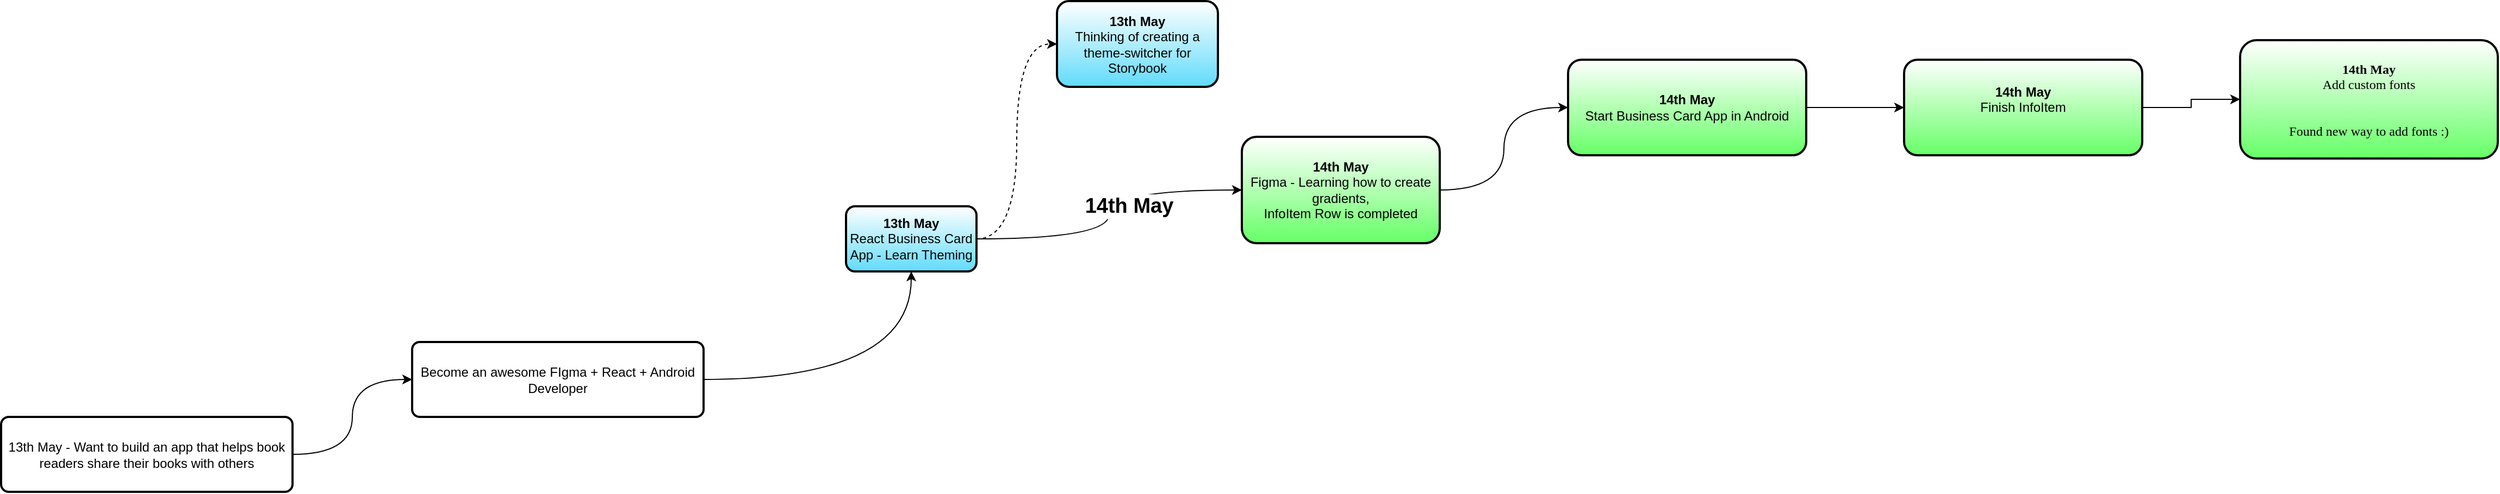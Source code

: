 <mxfile version="21.3.0" type="github">
  <diagram name="Page-1" id="gWOQzrso8Atp6gNEhlsF">
    <mxGraphModel dx="1672" dy="1223" grid="0" gridSize="10" guides="1" tooltips="1" connect="1" arrows="1" fold="1" page="0" pageScale="1" pageWidth="850" pageHeight="1100" math="0" shadow="0">
      <root>
        <mxCell id="0" />
        <mxCell id="1" parent="0" />
        <mxCell id="rfJibXWuo8m3Vh0Ya6If-3" value="" style="edgeStyle=orthogonalEdgeStyle;rounded=0;orthogonalLoop=1;jettySize=auto;html=1;elbow=vertical;curved=1;" parent="1" source="rfJibXWuo8m3Vh0Ya6If-1" target="rfJibXWuo8m3Vh0Ya6If-2" edge="1">
          <mxGeometry relative="1" as="geometry" />
        </mxCell>
        <mxCell id="rfJibXWuo8m3Vh0Ya6If-1" value="Become an awesome FIgma + React + Android Developer" style="rounded=1;whiteSpace=wrap;html=1;absoluteArcSize=1;arcSize=14;strokeWidth=2;" parent="1" vertex="1">
          <mxGeometry x="7" y="114" width="268" height="69" as="geometry" />
        </mxCell>
        <mxCell id="rfJibXWuo8m3Vh0Ya6If-5" style="edgeStyle=orthogonalEdgeStyle;rounded=0;orthogonalLoop=1;jettySize=auto;html=1;entryX=0;entryY=0.5;entryDx=0;entryDy=0;curved=1;dashed=1;" parent="1" source="rfJibXWuo8m3Vh0Ya6If-2" target="rfJibXWuo8m3Vh0Ya6If-4" edge="1">
          <mxGeometry relative="1" as="geometry" />
        </mxCell>
        <mxCell id="rfJibXWuo8m3Vh0Ya6If-7" style="edgeStyle=orthogonalEdgeStyle;rounded=0;orthogonalLoop=1;jettySize=auto;html=1;entryX=0;entryY=0.5;entryDx=0;entryDy=0;curved=1;" parent="1" source="rfJibXWuo8m3Vh0Ya6If-2" target="rfJibXWuo8m3Vh0Ya6If-6" edge="1">
          <mxGeometry relative="1" as="geometry" />
        </mxCell>
        <mxCell id="WqQrcuLiesJuJ7hRnjDI-5" value="&lt;div style=&quot;font-size: 19px;&quot;&gt;14th May&lt;/div&gt;" style="edgeLabel;html=1;align=center;verticalAlign=middle;resizable=0;points=[];fontStyle=1;fontSize=19;" vertex="1" connectable="0" parent="rfJibXWuo8m3Vh0Ya6If-7">
          <mxGeometry x="0.589" y="-3" relative="1" as="geometry">
            <mxPoint x="-45" y="12" as="offset" />
          </mxGeometry>
        </mxCell>
        <mxCell id="rfJibXWuo8m3Vh0Ya6If-2" value="&lt;b&gt;13th May&lt;/b&gt;&lt;br&gt;React Business Card App - Learn Theming" style="whiteSpace=wrap;html=1;rounded=1;arcSize=14;strokeWidth=2;gradientColor=#61dbfb;" parent="1" vertex="1">
          <mxGeometry x="406" y="-11" width="120" height="60" as="geometry" />
        </mxCell>
        <mxCell id="rfJibXWuo8m3Vh0Ya6If-4" value="&lt;div&gt;&lt;b&gt;13th May&lt;/b&gt;&lt;br&gt;Thinking of creating a theme-switcher for Storybook&lt;/div&gt;" style="whiteSpace=wrap;html=1;rounded=1;arcSize=14;strokeWidth=2;gradientColor=#61dbfb;" parent="1" vertex="1">
          <mxGeometry x="600" y="-200" width="148" height="79" as="geometry" />
        </mxCell>
        <mxCell id="3L2z6PyX_E9Ab5YrGkWX-4" value="" style="edgeStyle=orthogonalEdgeStyle;rounded=0;orthogonalLoop=1;jettySize=auto;html=1;elbow=vertical;curved=1;" parent="1" source="rfJibXWuo8m3Vh0Ya6If-6" target="3L2z6PyX_E9Ab5YrGkWX-3" edge="1">
          <mxGeometry relative="1" as="geometry" />
        </mxCell>
        <mxCell id="rfJibXWuo8m3Vh0Ya6If-6" value="&lt;b&gt;14th May&lt;/b&gt;&lt;br&gt;Figma - Learning how to create gradients,&lt;br&gt;&lt;div&gt;InfoItem Row is completed&lt;/div&gt;" style="whiteSpace=wrap;html=1;rounded=1;arcSize=14;strokeWidth=2;gradientColor=#66FF66;" parent="1" vertex="1">
          <mxGeometry x="770" y="-75" width="182" height="98" as="geometry" />
        </mxCell>
        <mxCell id="3L2z6PyX_E9Ab5YrGkWX-2" style="edgeStyle=orthogonalEdgeStyle;rounded=0;orthogonalLoop=1;jettySize=auto;html=1;entryX=0;entryY=0.5;entryDx=0;entryDy=0;curved=1;" parent="1" source="3L2z6PyX_E9Ab5YrGkWX-1" target="rfJibXWuo8m3Vh0Ya6If-1" edge="1">
          <mxGeometry relative="1" as="geometry" />
        </mxCell>
        <mxCell id="3L2z6PyX_E9Ab5YrGkWX-1" value="13th May - Want to build an app that helps book readers share their books with others" style="rounded=1;whiteSpace=wrap;html=1;absoluteArcSize=1;arcSize=14;strokeWidth=2;" parent="1" vertex="1">
          <mxGeometry x="-371" y="183" width="268" height="69" as="geometry" />
        </mxCell>
        <mxCell id="WqQrcuLiesJuJ7hRnjDI-2" value="" style="edgeStyle=orthogonalEdgeStyle;rounded=0;orthogonalLoop=1;jettySize=auto;html=1;" edge="1" parent="1" source="3L2z6PyX_E9Ab5YrGkWX-3" target="WqQrcuLiesJuJ7hRnjDI-1">
          <mxGeometry relative="1" as="geometry" />
        </mxCell>
        <mxCell id="3L2z6PyX_E9Ab5YrGkWX-3" value="&lt;b&gt;14th May&lt;/b&gt;&lt;br&gt;Start Business Card App in Android" style="whiteSpace=wrap;html=1;rounded=1;arcSize=14;strokeWidth=2;gradientColor=#66FF66;" parent="1" vertex="1">
          <mxGeometry x="1070" y="-146" width="219" height="88" as="geometry" />
        </mxCell>
        <mxCell id="WqQrcuLiesJuJ7hRnjDI-4" value="" style="edgeStyle=orthogonalEdgeStyle;rounded=0;orthogonalLoop=1;jettySize=auto;html=1;" edge="1" parent="1" source="WqQrcuLiesJuJ7hRnjDI-1" target="WqQrcuLiesJuJ7hRnjDI-3">
          <mxGeometry relative="1" as="geometry" />
        </mxCell>
        <mxCell id="WqQrcuLiesJuJ7hRnjDI-1" value="&lt;b&gt;14th May&lt;/b&gt;&lt;br&gt;Finish InfoItem&lt;br&gt;&lt;br&gt;" style="whiteSpace=wrap;html=1;rounded=1;arcSize=14;strokeWidth=2;gradientColor=#66FF66;" vertex="1" parent="1">
          <mxGeometry x="1379" y="-146" width="219" height="88" as="geometry" />
        </mxCell>
        <mxCell id="WqQrcuLiesJuJ7hRnjDI-3" value="&lt;b&gt;14th May&lt;/b&gt;&lt;br&gt;Add custom fonts&lt;br&gt;&lt;br&gt;&lt;br&gt;Found new way to add fonts :)" style="whiteSpace=wrap;html=1;rounded=1;arcSize=14;strokeWidth=2;gradientColor=#66FF66;fontFamily=Righteous;fontSource=https%3A%2F%2Ffonts.googleapis.com%2Fcss%3Ffamily%3DRighteous;" vertex="1" parent="1">
          <mxGeometry x="1688" y="-164" width="237" height="109" as="geometry" />
        </mxCell>
      </root>
    </mxGraphModel>
  </diagram>
</mxfile>
